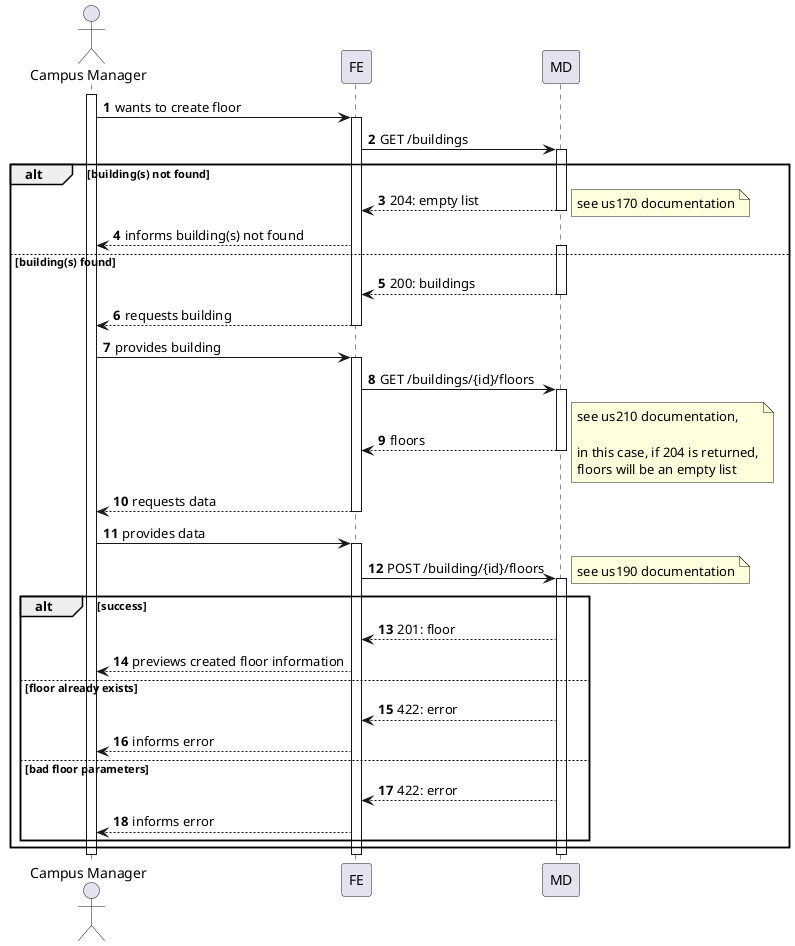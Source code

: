 @startuml
autonumber

actor "Campus Manager" as usr

participant "FE" as ui

participant "MD" as md

activate usr
usr -> ui : wants to create floor
    activate ui
        ui -> md : GET /buildings
        alt building(s) not found
            activate md
                md --> ui : 204: empty list
                note right : see us170 documentation
            deactivate md
            ui --> usr : informs building(s) not found
        else building(s) found
            activate md
                md --> ui : 200: buildings
            deactivate md
            ui --> usr : requests building
        deactivate ui

        usr -> ui : provides building
        activate ui
            ui -> md : GET /buildings/{id}/floors
            activate md
                md --> ui : floors
                note right : see us210 documentation,\n\nin this case, if 204 is returned,\nfloors will be an empty list
            deactivate md
            ui --> usr : requests data
        deactivate ui

        usr -> ui : provides data
        activate ui
            ui -> md : POST /building/{id}/floors
            activate md
            note right : see us190 documentation
                alt success
                    md --> ui : 201: floor
                    ui --> usr : previews created floor information
                else floor already exists
                    md --> ui : 422: error
                    ui --> usr : informs error
                else bad floor parameters
                    md --> ui : 422: error
                    ui --> usr : informs error
                end
        end
        deactivate md
    deactivate ui
deactivate usr
@enduml
